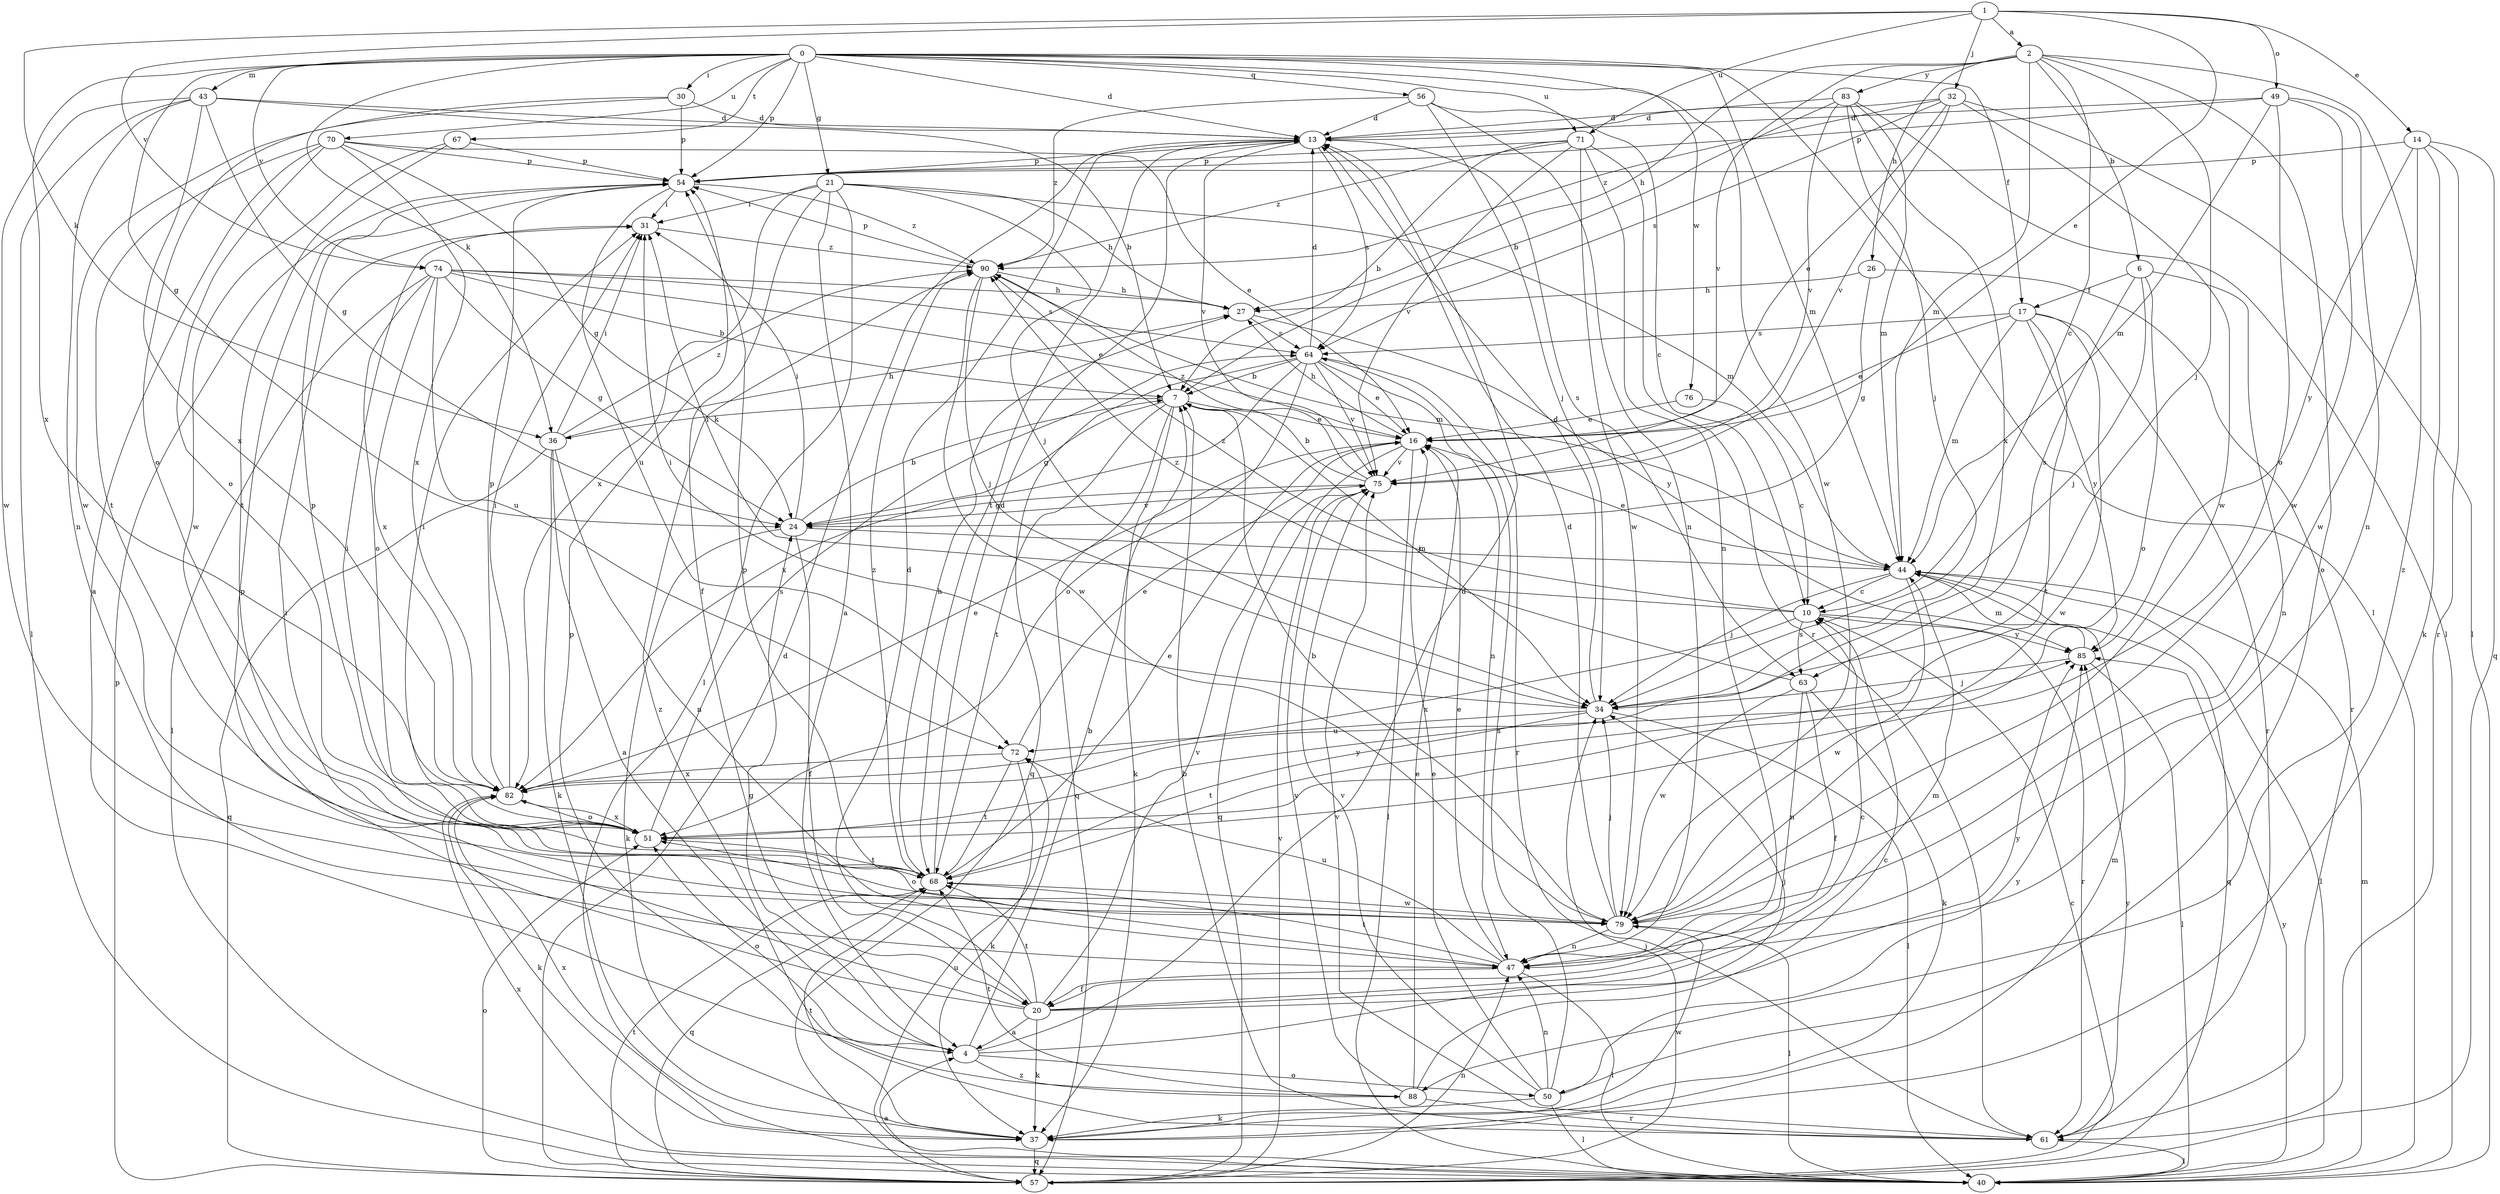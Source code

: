 strict digraph  {
0;
1;
2;
4;
6;
7;
10;
13;
14;
16;
17;
20;
21;
24;
26;
27;
30;
31;
32;
34;
36;
37;
40;
43;
44;
47;
49;
50;
51;
54;
56;
57;
61;
63;
64;
67;
68;
70;
71;
72;
74;
75;
76;
79;
82;
83;
85;
88;
90;
0 -> 13  [label=d];
0 -> 17  [label=f];
0 -> 21  [label=g];
0 -> 24  [label=g];
0 -> 30  [label=i];
0 -> 36  [label=k];
0 -> 40  [label=l];
0 -> 43  [label=m];
0 -> 44  [label=m];
0 -> 54  [label=p];
0 -> 56  [label=q];
0 -> 67  [label=t];
0 -> 70  [label=u];
0 -> 71  [label=u];
0 -> 74  [label=v];
0 -> 76  [label=w];
0 -> 79  [label=w];
0 -> 82  [label=x];
1 -> 2  [label=a];
1 -> 14  [label=e];
1 -> 16  [label=e];
1 -> 32  [label=j];
1 -> 36  [label=k];
1 -> 49  [label=o];
1 -> 71  [label=u];
1 -> 74  [label=v];
2 -> 6  [label=b];
2 -> 10  [label=c];
2 -> 26  [label=h];
2 -> 27  [label=h];
2 -> 34  [label=j];
2 -> 44  [label=m];
2 -> 50  [label=o];
2 -> 75  [label=v];
2 -> 83  [label=y];
2 -> 88  [label=z];
4 -> 7  [label=b];
4 -> 13  [label=d];
4 -> 24  [label=g];
4 -> 34  [label=j];
4 -> 50  [label=o];
4 -> 51  [label=o];
4 -> 88  [label=z];
6 -> 17  [label=f];
6 -> 34  [label=j];
6 -> 47  [label=n];
6 -> 51  [label=o];
6 -> 63  [label=s];
7 -> 16  [label=e];
7 -> 24  [label=g];
7 -> 34  [label=j];
7 -> 36  [label=k];
7 -> 37  [label=k];
7 -> 57  [label=q];
7 -> 68  [label=t];
10 -> 31  [label=i];
10 -> 61  [label=r];
10 -> 63  [label=s];
10 -> 82  [label=x];
10 -> 85  [label=y];
10 -> 90  [label=z];
13 -> 54  [label=p];
13 -> 63  [label=s];
13 -> 64  [label=s];
13 -> 68  [label=t];
13 -> 75  [label=v];
14 -> 37  [label=k];
14 -> 54  [label=p];
14 -> 57  [label=q];
14 -> 61  [label=r];
14 -> 79  [label=w];
14 -> 85  [label=y];
16 -> 27  [label=h];
16 -> 40  [label=l];
16 -> 57  [label=q];
16 -> 75  [label=v];
17 -> 16  [label=e];
17 -> 44  [label=m];
17 -> 61  [label=r];
17 -> 64  [label=s];
17 -> 68  [label=t];
17 -> 79  [label=w];
17 -> 85  [label=y];
20 -> 4  [label=a];
20 -> 10  [label=c];
20 -> 13  [label=d];
20 -> 31  [label=i];
20 -> 37  [label=k];
20 -> 44  [label=m];
20 -> 54  [label=p];
20 -> 68  [label=t];
20 -> 75  [label=v];
20 -> 85  [label=y];
21 -> 4  [label=a];
21 -> 20  [label=f];
21 -> 27  [label=h];
21 -> 31  [label=i];
21 -> 34  [label=j];
21 -> 40  [label=l];
21 -> 44  [label=m];
21 -> 82  [label=x];
24 -> 7  [label=b];
24 -> 20  [label=f];
24 -> 31  [label=i];
24 -> 37  [label=k];
24 -> 44  [label=m];
24 -> 75  [label=v];
26 -> 24  [label=g];
26 -> 27  [label=h];
26 -> 61  [label=r];
27 -> 64  [label=s];
27 -> 85  [label=y];
30 -> 13  [label=d];
30 -> 51  [label=o];
30 -> 54  [label=p];
30 -> 79  [label=w];
31 -> 90  [label=z];
32 -> 13  [label=d];
32 -> 16  [label=e];
32 -> 40  [label=l];
32 -> 64  [label=s];
32 -> 75  [label=v];
32 -> 79  [label=w];
32 -> 90  [label=z];
34 -> 13  [label=d];
34 -> 31  [label=i];
34 -> 40  [label=l];
34 -> 68  [label=t];
34 -> 72  [label=u];
36 -> 4  [label=a];
36 -> 27  [label=h];
36 -> 31  [label=i];
36 -> 37  [label=k];
36 -> 47  [label=n];
36 -> 57  [label=q];
36 -> 90  [label=z];
37 -> 44  [label=m];
37 -> 57  [label=q];
37 -> 68  [label=t];
37 -> 79  [label=w];
37 -> 82  [label=x];
40 -> 44  [label=m];
40 -> 72  [label=u];
40 -> 82  [label=x];
40 -> 85  [label=y];
43 -> 7  [label=b];
43 -> 13  [label=d];
43 -> 24  [label=g];
43 -> 40  [label=l];
43 -> 47  [label=n];
43 -> 79  [label=w];
43 -> 82  [label=x];
44 -> 10  [label=c];
44 -> 16  [label=e];
44 -> 34  [label=j];
44 -> 40  [label=l];
44 -> 57  [label=q];
44 -> 79  [label=w];
47 -> 16  [label=e];
47 -> 20  [label=f];
47 -> 40  [label=l];
47 -> 54  [label=p];
47 -> 68  [label=t];
47 -> 72  [label=u];
49 -> 13  [label=d];
49 -> 44  [label=m];
49 -> 47  [label=n];
49 -> 51  [label=o];
49 -> 54  [label=p];
49 -> 79  [label=w];
50 -> 16  [label=e];
50 -> 37  [label=k];
50 -> 40  [label=l];
50 -> 47  [label=n];
50 -> 64  [label=s];
50 -> 75  [label=v];
50 -> 85  [label=y];
51 -> 31  [label=i];
51 -> 54  [label=p];
51 -> 64  [label=s];
51 -> 68  [label=t];
51 -> 82  [label=x];
51 -> 85  [label=y];
54 -> 31  [label=i];
54 -> 72  [label=u];
54 -> 90  [label=z];
56 -> 10  [label=c];
56 -> 13  [label=d];
56 -> 34  [label=j];
56 -> 47  [label=n];
56 -> 90  [label=z];
57 -> 4  [label=a];
57 -> 10  [label=c];
57 -> 13  [label=d];
57 -> 34  [label=j];
57 -> 47  [label=n];
57 -> 51  [label=o];
57 -> 54  [label=p];
57 -> 68  [label=t];
57 -> 75  [label=v];
61 -> 7  [label=b];
61 -> 40  [label=l];
61 -> 75  [label=v];
61 -> 85  [label=y];
61 -> 90  [label=z];
63 -> 20  [label=f];
63 -> 37  [label=k];
63 -> 47  [label=n];
63 -> 79  [label=w];
63 -> 90  [label=z];
64 -> 7  [label=b];
64 -> 13  [label=d];
64 -> 16  [label=e];
64 -> 47  [label=n];
64 -> 51  [label=o];
64 -> 57  [label=q];
64 -> 61  [label=r];
64 -> 75  [label=v];
64 -> 82  [label=x];
67 -> 54  [label=p];
67 -> 68  [label=t];
67 -> 79  [label=w];
68 -> 13  [label=d];
68 -> 16  [label=e];
68 -> 27  [label=h];
68 -> 31  [label=i];
68 -> 57  [label=q];
68 -> 79  [label=w];
68 -> 90  [label=z];
70 -> 4  [label=a];
70 -> 16  [label=e];
70 -> 24  [label=g];
70 -> 51  [label=o];
70 -> 54  [label=p];
70 -> 68  [label=t];
70 -> 82  [label=x];
71 -> 7  [label=b];
71 -> 47  [label=n];
71 -> 54  [label=p];
71 -> 61  [label=r];
71 -> 75  [label=v];
71 -> 79  [label=w];
71 -> 90  [label=z];
72 -> 16  [label=e];
72 -> 37  [label=k];
72 -> 68  [label=t];
72 -> 82  [label=x];
74 -> 7  [label=b];
74 -> 16  [label=e];
74 -> 24  [label=g];
74 -> 27  [label=h];
74 -> 40  [label=l];
74 -> 51  [label=o];
74 -> 64  [label=s];
74 -> 72  [label=u];
74 -> 82  [label=x];
75 -> 7  [label=b];
75 -> 24  [label=g];
75 -> 90  [label=z];
76 -> 10  [label=c];
76 -> 16  [label=e];
79 -> 7  [label=b];
79 -> 13  [label=d];
79 -> 34  [label=j];
79 -> 40  [label=l];
79 -> 47  [label=n];
79 -> 51  [label=o];
82 -> 16  [label=e];
82 -> 31  [label=i];
82 -> 37  [label=k];
82 -> 51  [label=o];
82 -> 54  [label=p];
83 -> 7  [label=b];
83 -> 13  [label=d];
83 -> 34  [label=j];
83 -> 40  [label=l];
83 -> 44  [label=m];
83 -> 75  [label=v];
83 -> 82  [label=x];
85 -> 34  [label=j];
85 -> 40  [label=l];
85 -> 44  [label=m];
88 -> 10  [label=c];
88 -> 16  [label=e];
88 -> 54  [label=p];
88 -> 61  [label=r];
88 -> 68  [label=t];
88 -> 75  [label=v];
90 -> 27  [label=h];
90 -> 34  [label=j];
90 -> 44  [label=m];
90 -> 54  [label=p];
90 -> 79  [label=w];
}
